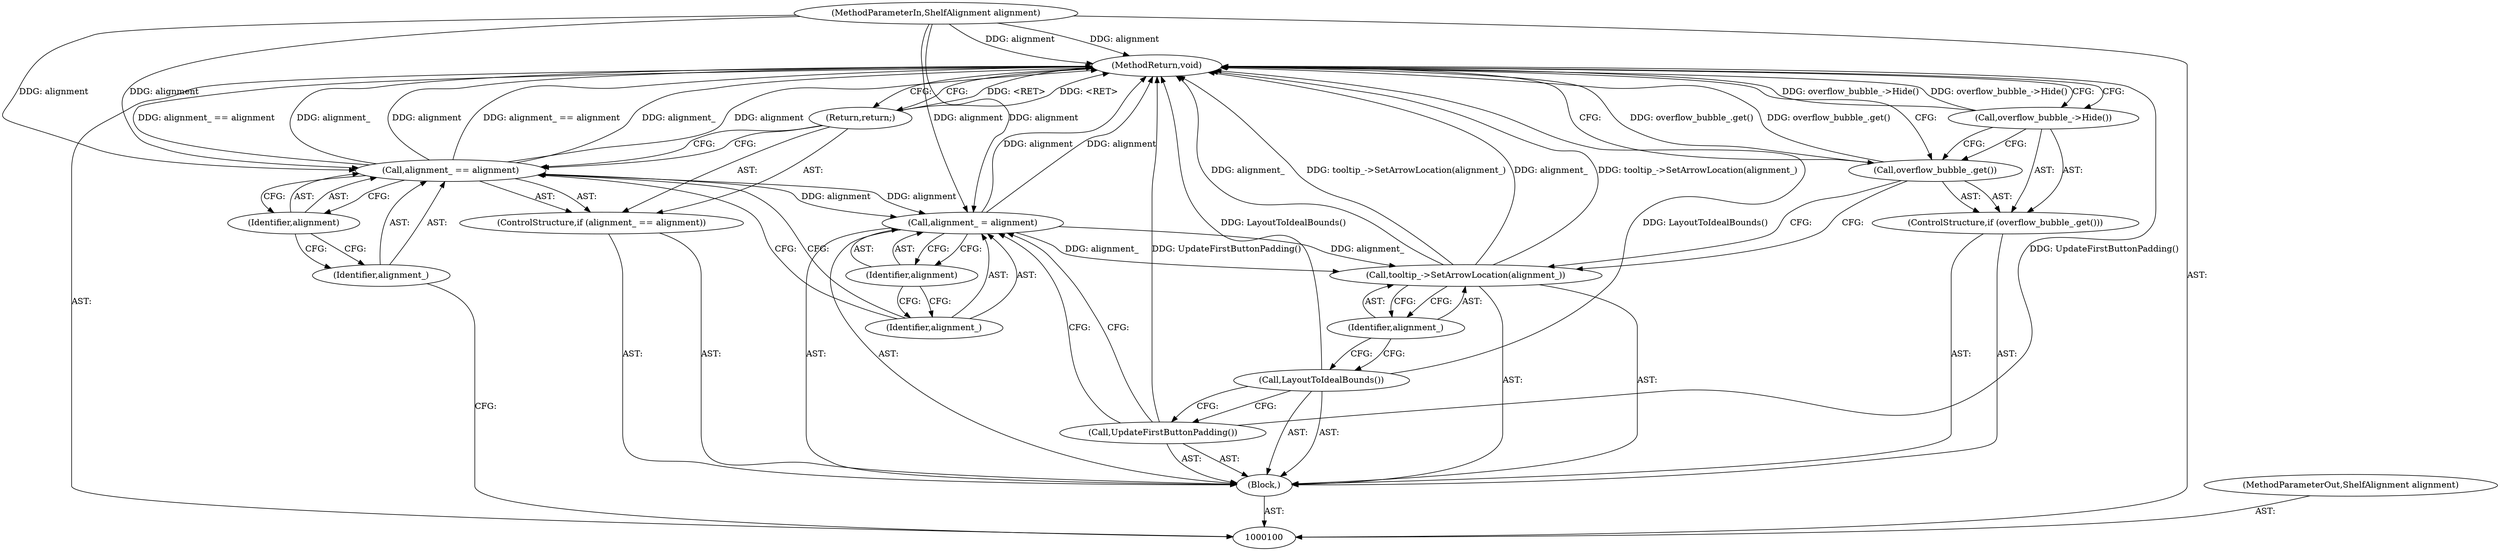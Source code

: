 digraph "0_Chrome_3475f5e448ddf5e48888f3d0563245cc46e3c98b_7" {
"1000118" [label="(MethodReturn,void)"];
"1000101" [label="(MethodParameterIn,ShelfAlignment alignment)"];
"1000149" [label="(MethodParameterOut,ShelfAlignment alignment)"];
"1000102" [label="(Block,)"];
"1000103" [label="(ControlStructure,if (alignment_ == alignment))"];
"1000106" [label="(Identifier,alignment)"];
"1000104" [label="(Call,alignment_ == alignment)"];
"1000105" [label="(Identifier,alignment_)"];
"1000107" [label="(Return,return;)"];
"1000110" [label="(Identifier,alignment)"];
"1000108" [label="(Call,alignment_ = alignment)"];
"1000109" [label="(Identifier,alignment_)"];
"1000111" [label="(Call,UpdateFirstButtonPadding())"];
"1000112" [label="(Call,LayoutToIdealBounds())"];
"1000113" [label="(Call,tooltip_->SetArrowLocation(alignment_))"];
"1000114" [label="(Identifier,alignment_)"];
"1000115" [label="(ControlStructure,if (overflow_bubble_.get()))"];
"1000116" [label="(Call,overflow_bubble_.get())"];
"1000117" [label="(Call,overflow_bubble_->Hide())"];
"1000118" -> "1000100"  [label="AST: "];
"1000118" -> "1000107"  [label="CFG: "];
"1000118" -> "1000117"  [label="CFG: "];
"1000118" -> "1000116"  [label="CFG: "];
"1000117" -> "1000118"  [label="DDG: overflow_bubble_->Hide()"];
"1000104" -> "1000118"  [label="DDG: alignment_ == alignment"];
"1000104" -> "1000118"  [label="DDG: alignment_"];
"1000104" -> "1000118"  [label="DDG: alignment"];
"1000113" -> "1000118"  [label="DDG: alignment_"];
"1000113" -> "1000118"  [label="DDG: tooltip_->SetArrowLocation(alignment_)"];
"1000112" -> "1000118"  [label="DDG: LayoutToIdealBounds()"];
"1000101" -> "1000118"  [label="DDG: alignment"];
"1000108" -> "1000118"  [label="DDG: alignment"];
"1000111" -> "1000118"  [label="DDG: UpdateFirstButtonPadding()"];
"1000116" -> "1000118"  [label="DDG: overflow_bubble_.get()"];
"1000107" -> "1000118"  [label="DDG: <RET>"];
"1000101" -> "1000100"  [label="AST: "];
"1000101" -> "1000118"  [label="DDG: alignment"];
"1000101" -> "1000104"  [label="DDG: alignment"];
"1000101" -> "1000108"  [label="DDG: alignment"];
"1000149" -> "1000100"  [label="AST: "];
"1000102" -> "1000100"  [label="AST: "];
"1000103" -> "1000102"  [label="AST: "];
"1000108" -> "1000102"  [label="AST: "];
"1000111" -> "1000102"  [label="AST: "];
"1000112" -> "1000102"  [label="AST: "];
"1000113" -> "1000102"  [label="AST: "];
"1000115" -> "1000102"  [label="AST: "];
"1000103" -> "1000102"  [label="AST: "];
"1000104" -> "1000103"  [label="AST: "];
"1000107" -> "1000103"  [label="AST: "];
"1000106" -> "1000104"  [label="AST: "];
"1000106" -> "1000105"  [label="CFG: "];
"1000104" -> "1000106"  [label="CFG: "];
"1000104" -> "1000103"  [label="AST: "];
"1000104" -> "1000106"  [label="CFG: "];
"1000105" -> "1000104"  [label="AST: "];
"1000106" -> "1000104"  [label="AST: "];
"1000107" -> "1000104"  [label="CFG: "];
"1000109" -> "1000104"  [label="CFG: "];
"1000104" -> "1000118"  [label="DDG: alignment_ == alignment"];
"1000104" -> "1000118"  [label="DDG: alignment_"];
"1000104" -> "1000118"  [label="DDG: alignment"];
"1000101" -> "1000104"  [label="DDG: alignment"];
"1000104" -> "1000108"  [label="DDG: alignment"];
"1000105" -> "1000104"  [label="AST: "];
"1000105" -> "1000100"  [label="CFG: "];
"1000106" -> "1000105"  [label="CFG: "];
"1000107" -> "1000103"  [label="AST: "];
"1000107" -> "1000104"  [label="CFG: "];
"1000118" -> "1000107"  [label="CFG: "];
"1000107" -> "1000118"  [label="DDG: <RET>"];
"1000110" -> "1000108"  [label="AST: "];
"1000110" -> "1000109"  [label="CFG: "];
"1000108" -> "1000110"  [label="CFG: "];
"1000108" -> "1000102"  [label="AST: "];
"1000108" -> "1000110"  [label="CFG: "];
"1000109" -> "1000108"  [label="AST: "];
"1000110" -> "1000108"  [label="AST: "];
"1000111" -> "1000108"  [label="CFG: "];
"1000108" -> "1000118"  [label="DDG: alignment"];
"1000104" -> "1000108"  [label="DDG: alignment"];
"1000101" -> "1000108"  [label="DDG: alignment"];
"1000108" -> "1000113"  [label="DDG: alignment_"];
"1000109" -> "1000108"  [label="AST: "];
"1000109" -> "1000104"  [label="CFG: "];
"1000110" -> "1000109"  [label="CFG: "];
"1000111" -> "1000102"  [label="AST: "];
"1000111" -> "1000108"  [label="CFG: "];
"1000112" -> "1000111"  [label="CFG: "];
"1000111" -> "1000118"  [label="DDG: UpdateFirstButtonPadding()"];
"1000112" -> "1000102"  [label="AST: "];
"1000112" -> "1000111"  [label="CFG: "];
"1000114" -> "1000112"  [label="CFG: "];
"1000112" -> "1000118"  [label="DDG: LayoutToIdealBounds()"];
"1000113" -> "1000102"  [label="AST: "];
"1000113" -> "1000114"  [label="CFG: "];
"1000114" -> "1000113"  [label="AST: "];
"1000116" -> "1000113"  [label="CFG: "];
"1000113" -> "1000118"  [label="DDG: alignment_"];
"1000113" -> "1000118"  [label="DDG: tooltip_->SetArrowLocation(alignment_)"];
"1000108" -> "1000113"  [label="DDG: alignment_"];
"1000114" -> "1000113"  [label="AST: "];
"1000114" -> "1000112"  [label="CFG: "];
"1000113" -> "1000114"  [label="CFG: "];
"1000115" -> "1000102"  [label="AST: "];
"1000116" -> "1000115"  [label="AST: "];
"1000117" -> "1000115"  [label="AST: "];
"1000116" -> "1000115"  [label="AST: "];
"1000116" -> "1000113"  [label="CFG: "];
"1000117" -> "1000116"  [label="CFG: "];
"1000118" -> "1000116"  [label="CFG: "];
"1000116" -> "1000118"  [label="DDG: overflow_bubble_.get()"];
"1000117" -> "1000115"  [label="AST: "];
"1000117" -> "1000116"  [label="CFG: "];
"1000118" -> "1000117"  [label="CFG: "];
"1000117" -> "1000118"  [label="DDG: overflow_bubble_->Hide()"];
}
